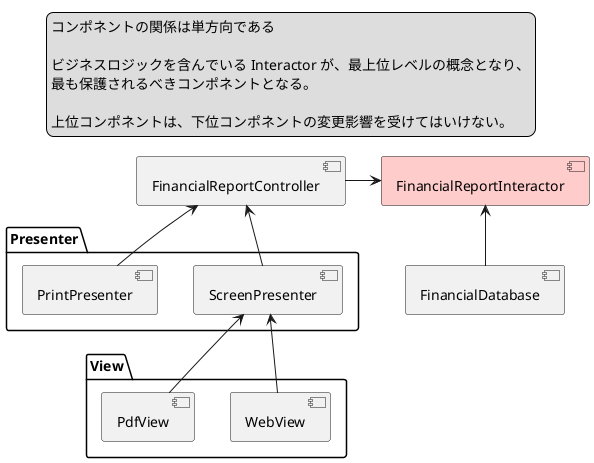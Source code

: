 @startuml
legend top
  コンポネントの関係は単方向である

  ビジネスロジックを含んでいる Interactor が、最上位レベルの概念となり、
  最も保護されるべきコンポネントとなる。

  上位コンポネントは、下位コンポネントの変更影響を受けてはいけない。
endlegend

[FinancialReportController]

package Presenter {
  [ScreenPresenter]
  [PrintPresenter]
  FinancialReportController <-- ScreenPresenter
  FinancialReportController <-- PrintPresenter
}

package View {
  [WebView]
  [PdfView]
  ScreenPresenter <-- WebView
  ScreenPresenter <-- PdfView
}

[FinancialReportInteractor] #fcc
FinancialReportController -> FinancialReportInteractor

[FinancialDatabase]
FinancialReportInteractor <-- FinancialDatabase
@enduml
